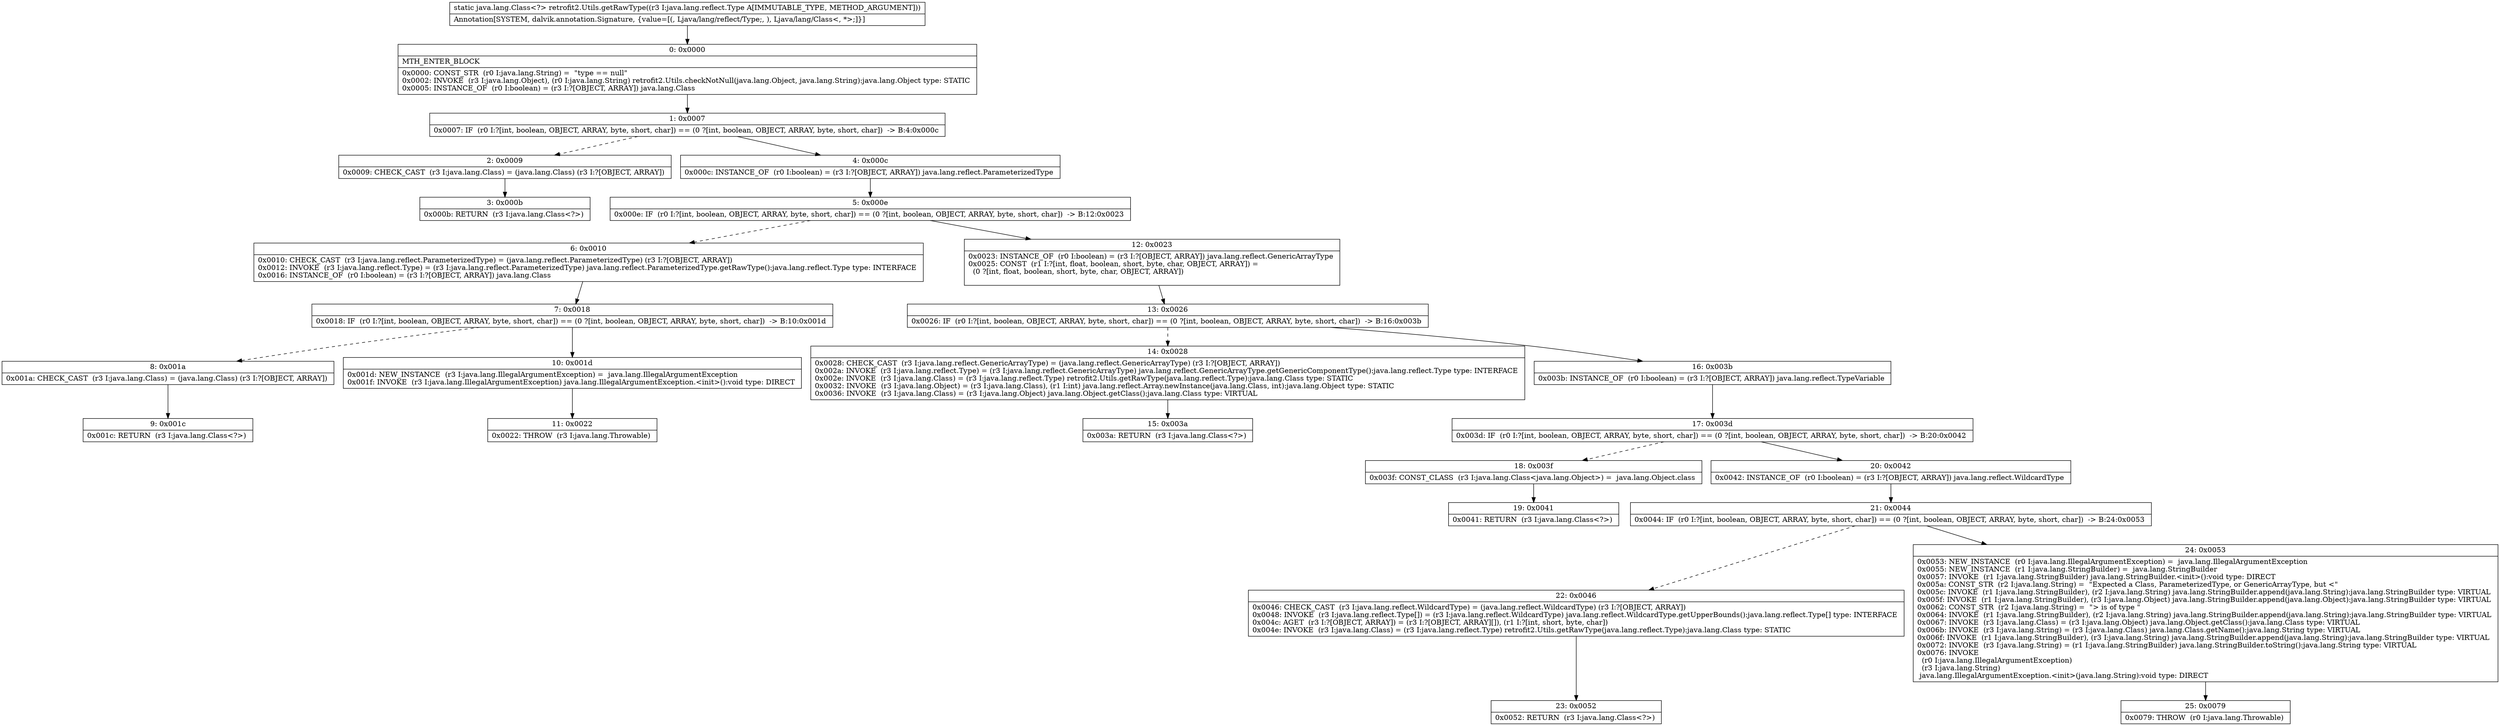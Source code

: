 digraph "CFG forretrofit2.Utils.getRawType(Ljava\/lang\/reflect\/Type;)Ljava\/lang\/Class;" {
Node_0 [shape=record,label="{0\:\ 0x0000|MTH_ENTER_BLOCK\l|0x0000: CONST_STR  (r0 I:java.lang.String) =  \"type == null\" \l0x0002: INVOKE  (r3 I:java.lang.Object), (r0 I:java.lang.String) retrofit2.Utils.checkNotNull(java.lang.Object, java.lang.String):java.lang.Object type: STATIC \l0x0005: INSTANCE_OF  (r0 I:boolean) = (r3 I:?[OBJECT, ARRAY]) java.lang.Class \l}"];
Node_1 [shape=record,label="{1\:\ 0x0007|0x0007: IF  (r0 I:?[int, boolean, OBJECT, ARRAY, byte, short, char]) == (0 ?[int, boolean, OBJECT, ARRAY, byte, short, char])  \-\> B:4:0x000c \l}"];
Node_2 [shape=record,label="{2\:\ 0x0009|0x0009: CHECK_CAST  (r3 I:java.lang.Class) = (java.lang.Class) (r3 I:?[OBJECT, ARRAY]) \l}"];
Node_3 [shape=record,label="{3\:\ 0x000b|0x000b: RETURN  (r3 I:java.lang.Class\<?\>) \l}"];
Node_4 [shape=record,label="{4\:\ 0x000c|0x000c: INSTANCE_OF  (r0 I:boolean) = (r3 I:?[OBJECT, ARRAY]) java.lang.reflect.ParameterizedType \l}"];
Node_5 [shape=record,label="{5\:\ 0x000e|0x000e: IF  (r0 I:?[int, boolean, OBJECT, ARRAY, byte, short, char]) == (0 ?[int, boolean, OBJECT, ARRAY, byte, short, char])  \-\> B:12:0x0023 \l}"];
Node_6 [shape=record,label="{6\:\ 0x0010|0x0010: CHECK_CAST  (r3 I:java.lang.reflect.ParameterizedType) = (java.lang.reflect.ParameterizedType) (r3 I:?[OBJECT, ARRAY]) \l0x0012: INVOKE  (r3 I:java.lang.reflect.Type) = (r3 I:java.lang.reflect.ParameterizedType) java.lang.reflect.ParameterizedType.getRawType():java.lang.reflect.Type type: INTERFACE \l0x0016: INSTANCE_OF  (r0 I:boolean) = (r3 I:?[OBJECT, ARRAY]) java.lang.Class \l}"];
Node_7 [shape=record,label="{7\:\ 0x0018|0x0018: IF  (r0 I:?[int, boolean, OBJECT, ARRAY, byte, short, char]) == (0 ?[int, boolean, OBJECT, ARRAY, byte, short, char])  \-\> B:10:0x001d \l}"];
Node_8 [shape=record,label="{8\:\ 0x001a|0x001a: CHECK_CAST  (r3 I:java.lang.Class) = (java.lang.Class) (r3 I:?[OBJECT, ARRAY]) \l}"];
Node_9 [shape=record,label="{9\:\ 0x001c|0x001c: RETURN  (r3 I:java.lang.Class\<?\>) \l}"];
Node_10 [shape=record,label="{10\:\ 0x001d|0x001d: NEW_INSTANCE  (r3 I:java.lang.IllegalArgumentException) =  java.lang.IllegalArgumentException \l0x001f: INVOKE  (r3 I:java.lang.IllegalArgumentException) java.lang.IllegalArgumentException.\<init\>():void type: DIRECT \l}"];
Node_11 [shape=record,label="{11\:\ 0x0022|0x0022: THROW  (r3 I:java.lang.Throwable) \l}"];
Node_12 [shape=record,label="{12\:\ 0x0023|0x0023: INSTANCE_OF  (r0 I:boolean) = (r3 I:?[OBJECT, ARRAY]) java.lang.reflect.GenericArrayType \l0x0025: CONST  (r1 I:?[int, float, boolean, short, byte, char, OBJECT, ARRAY]) = \l  (0 ?[int, float, boolean, short, byte, char, OBJECT, ARRAY])\l \l}"];
Node_13 [shape=record,label="{13\:\ 0x0026|0x0026: IF  (r0 I:?[int, boolean, OBJECT, ARRAY, byte, short, char]) == (0 ?[int, boolean, OBJECT, ARRAY, byte, short, char])  \-\> B:16:0x003b \l}"];
Node_14 [shape=record,label="{14\:\ 0x0028|0x0028: CHECK_CAST  (r3 I:java.lang.reflect.GenericArrayType) = (java.lang.reflect.GenericArrayType) (r3 I:?[OBJECT, ARRAY]) \l0x002a: INVOKE  (r3 I:java.lang.reflect.Type) = (r3 I:java.lang.reflect.GenericArrayType) java.lang.reflect.GenericArrayType.getGenericComponentType():java.lang.reflect.Type type: INTERFACE \l0x002e: INVOKE  (r3 I:java.lang.Class) = (r3 I:java.lang.reflect.Type) retrofit2.Utils.getRawType(java.lang.reflect.Type):java.lang.Class type: STATIC \l0x0032: INVOKE  (r3 I:java.lang.Object) = (r3 I:java.lang.Class), (r1 I:int) java.lang.reflect.Array.newInstance(java.lang.Class, int):java.lang.Object type: STATIC \l0x0036: INVOKE  (r3 I:java.lang.Class) = (r3 I:java.lang.Object) java.lang.Object.getClass():java.lang.Class type: VIRTUAL \l}"];
Node_15 [shape=record,label="{15\:\ 0x003a|0x003a: RETURN  (r3 I:java.lang.Class\<?\>) \l}"];
Node_16 [shape=record,label="{16\:\ 0x003b|0x003b: INSTANCE_OF  (r0 I:boolean) = (r3 I:?[OBJECT, ARRAY]) java.lang.reflect.TypeVariable \l}"];
Node_17 [shape=record,label="{17\:\ 0x003d|0x003d: IF  (r0 I:?[int, boolean, OBJECT, ARRAY, byte, short, char]) == (0 ?[int, boolean, OBJECT, ARRAY, byte, short, char])  \-\> B:20:0x0042 \l}"];
Node_18 [shape=record,label="{18\:\ 0x003f|0x003f: CONST_CLASS  (r3 I:java.lang.Class\<java.lang.Object\>) =  java.lang.Object.class \l}"];
Node_19 [shape=record,label="{19\:\ 0x0041|0x0041: RETURN  (r3 I:java.lang.Class\<?\>) \l}"];
Node_20 [shape=record,label="{20\:\ 0x0042|0x0042: INSTANCE_OF  (r0 I:boolean) = (r3 I:?[OBJECT, ARRAY]) java.lang.reflect.WildcardType \l}"];
Node_21 [shape=record,label="{21\:\ 0x0044|0x0044: IF  (r0 I:?[int, boolean, OBJECT, ARRAY, byte, short, char]) == (0 ?[int, boolean, OBJECT, ARRAY, byte, short, char])  \-\> B:24:0x0053 \l}"];
Node_22 [shape=record,label="{22\:\ 0x0046|0x0046: CHECK_CAST  (r3 I:java.lang.reflect.WildcardType) = (java.lang.reflect.WildcardType) (r3 I:?[OBJECT, ARRAY]) \l0x0048: INVOKE  (r3 I:java.lang.reflect.Type[]) = (r3 I:java.lang.reflect.WildcardType) java.lang.reflect.WildcardType.getUpperBounds():java.lang.reflect.Type[] type: INTERFACE \l0x004c: AGET  (r3 I:?[OBJECT, ARRAY]) = (r3 I:?[OBJECT, ARRAY][]), (r1 I:?[int, short, byte, char]) \l0x004e: INVOKE  (r3 I:java.lang.Class) = (r3 I:java.lang.reflect.Type) retrofit2.Utils.getRawType(java.lang.reflect.Type):java.lang.Class type: STATIC \l}"];
Node_23 [shape=record,label="{23\:\ 0x0052|0x0052: RETURN  (r3 I:java.lang.Class\<?\>) \l}"];
Node_24 [shape=record,label="{24\:\ 0x0053|0x0053: NEW_INSTANCE  (r0 I:java.lang.IllegalArgumentException) =  java.lang.IllegalArgumentException \l0x0055: NEW_INSTANCE  (r1 I:java.lang.StringBuilder) =  java.lang.StringBuilder \l0x0057: INVOKE  (r1 I:java.lang.StringBuilder) java.lang.StringBuilder.\<init\>():void type: DIRECT \l0x005a: CONST_STR  (r2 I:java.lang.String) =  \"Expected a Class, ParameterizedType, or GenericArrayType, but \<\" \l0x005c: INVOKE  (r1 I:java.lang.StringBuilder), (r2 I:java.lang.String) java.lang.StringBuilder.append(java.lang.String):java.lang.StringBuilder type: VIRTUAL \l0x005f: INVOKE  (r1 I:java.lang.StringBuilder), (r3 I:java.lang.Object) java.lang.StringBuilder.append(java.lang.Object):java.lang.StringBuilder type: VIRTUAL \l0x0062: CONST_STR  (r2 I:java.lang.String) =  \"\> is of type \" \l0x0064: INVOKE  (r1 I:java.lang.StringBuilder), (r2 I:java.lang.String) java.lang.StringBuilder.append(java.lang.String):java.lang.StringBuilder type: VIRTUAL \l0x0067: INVOKE  (r3 I:java.lang.Class) = (r3 I:java.lang.Object) java.lang.Object.getClass():java.lang.Class type: VIRTUAL \l0x006b: INVOKE  (r3 I:java.lang.String) = (r3 I:java.lang.Class) java.lang.Class.getName():java.lang.String type: VIRTUAL \l0x006f: INVOKE  (r1 I:java.lang.StringBuilder), (r3 I:java.lang.String) java.lang.StringBuilder.append(java.lang.String):java.lang.StringBuilder type: VIRTUAL \l0x0072: INVOKE  (r3 I:java.lang.String) = (r1 I:java.lang.StringBuilder) java.lang.StringBuilder.toString():java.lang.String type: VIRTUAL \l0x0076: INVOKE  \l  (r0 I:java.lang.IllegalArgumentException)\l  (r3 I:java.lang.String)\l java.lang.IllegalArgumentException.\<init\>(java.lang.String):void type: DIRECT \l}"];
Node_25 [shape=record,label="{25\:\ 0x0079|0x0079: THROW  (r0 I:java.lang.Throwable) \l}"];
MethodNode[shape=record,label="{static java.lang.Class\<?\> retrofit2.Utils.getRawType((r3 I:java.lang.reflect.Type A[IMMUTABLE_TYPE, METHOD_ARGUMENT]))  | Annotation[SYSTEM, dalvik.annotation.Signature, \{value=[(, Ljava\/lang\/reflect\/Type;, ), Ljava\/lang\/Class\<, *\>;]\}]\l}"];
MethodNode -> Node_0;
Node_0 -> Node_1;
Node_1 -> Node_2[style=dashed];
Node_1 -> Node_4;
Node_2 -> Node_3;
Node_4 -> Node_5;
Node_5 -> Node_6[style=dashed];
Node_5 -> Node_12;
Node_6 -> Node_7;
Node_7 -> Node_8[style=dashed];
Node_7 -> Node_10;
Node_8 -> Node_9;
Node_10 -> Node_11;
Node_12 -> Node_13;
Node_13 -> Node_14[style=dashed];
Node_13 -> Node_16;
Node_14 -> Node_15;
Node_16 -> Node_17;
Node_17 -> Node_18[style=dashed];
Node_17 -> Node_20;
Node_18 -> Node_19;
Node_20 -> Node_21;
Node_21 -> Node_22[style=dashed];
Node_21 -> Node_24;
Node_22 -> Node_23;
Node_24 -> Node_25;
}

